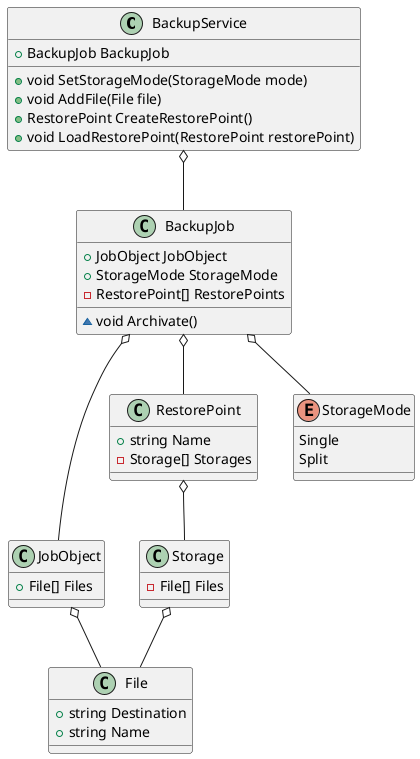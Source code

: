 ﻿@startuml

class BackupService {
    + BackupJob BackupJob
    
    + void SetStorageMode(StorageMode mode)
    + void AddFile(File file)
    + RestorePoint CreateRestorePoint()
    + void LoadRestorePoint(RestorePoint restorePoint)
}

class BackupJob {
    + JobObject JobObject
    + StorageMode StorageMode
    - RestorePoint[] RestorePoints
    
    ~ void Archivate()
}

class JobObject {
    + File[] Files
}

class RestorePoint {
    + string Name
    - Storage[] Storages
}

class Storage {
    - File[] Files
}

class File {
    + string Destination
    + string Name
}

enum StorageMode {
    Single
    Split
}

BackupService o-- BackupJob
BackupJob o-- RestorePoint
RestorePoint o-- Storage
BackupJob o-- StorageMode
BackupJob o-- JobObject
JobObject o-- File
Storage o-- File

@enduml